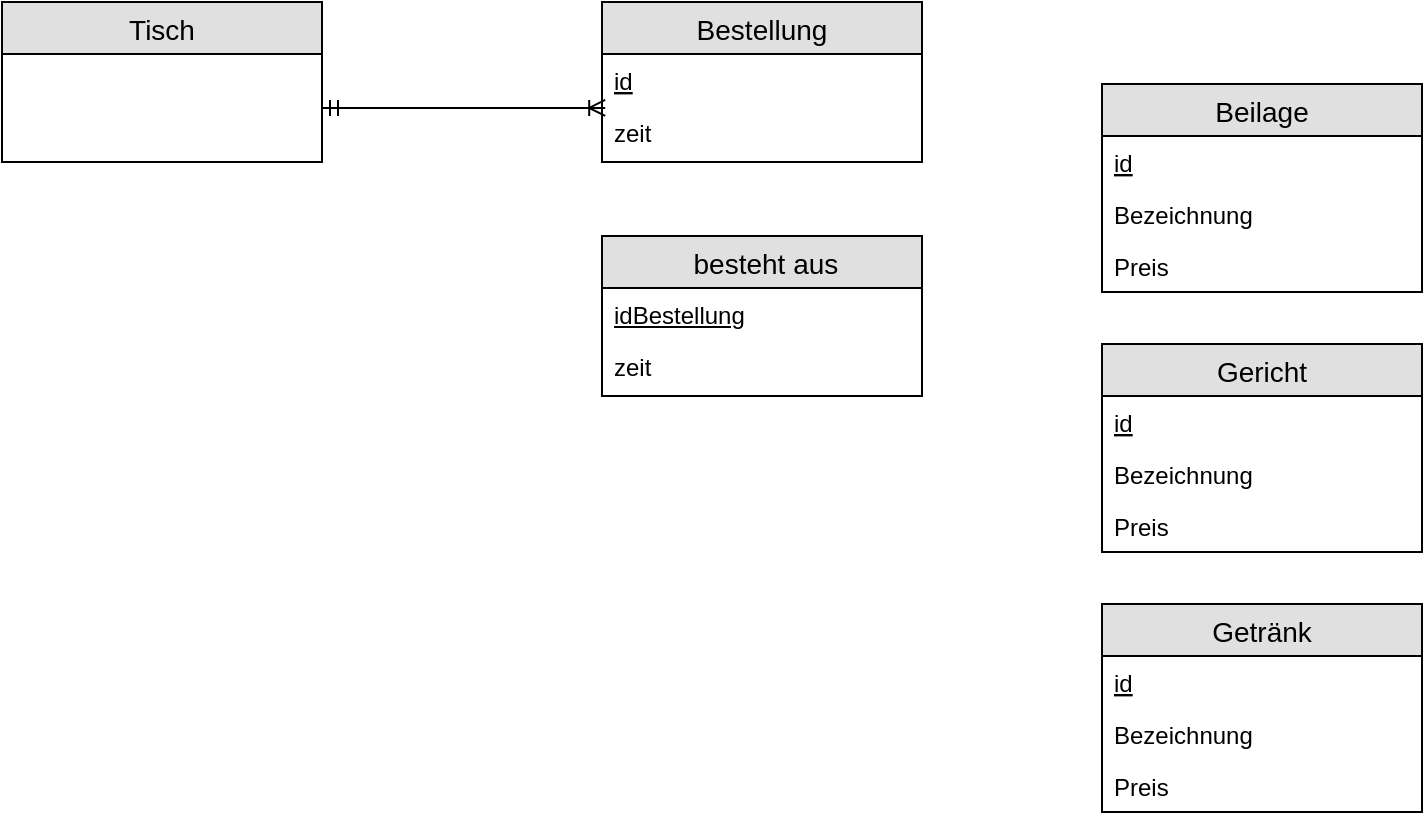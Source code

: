 <mxfile version="12.0.2" type="device" pages="2"><diagram id="PS6vM7-iktomU50tepl5" name="Page-1"><mxGraphModel dx="1024" dy="517" grid="1" gridSize="10" guides="1" tooltips="1" connect="1" arrows="1" fold="1" page="1" pageScale="1" pageWidth="827" pageHeight="1169" math="0" shadow="0"><root><mxCell id="0"/><mxCell id="1" parent="0"/><mxCell id="Dwx4pHGUKtfJbuoql3iR-9" value="Bestellung" style="swimlane;fontStyle=0;childLayout=stackLayout;horizontal=1;startSize=26;fillColor=#e0e0e0;horizontalStack=0;resizeParent=1;resizeParentMax=0;resizeLast=0;collapsible=1;marginBottom=0;swimlaneFillColor=#ffffff;align=center;fontSize=14;" parent="1" vertex="1"><mxGeometry x="350" y="29" width="160" height="80" as="geometry"/></mxCell><mxCell id="Dwx4pHGUKtfJbuoql3iR-10" value="id" style="text;strokeColor=none;fillColor=none;spacingLeft=4;spacingRight=4;overflow=hidden;rotatable=0;points=[[0,0.5],[1,0.5]];portConstraint=eastwest;fontSize=12;fontStyle=4" parent="Dwx4pHGUKtfJbuoql3iR-9" vertex="1"><mxGeometry y="26" width="160" height="26" as="geometry"/></mxCell><mxCell id="Dwx4pHGUKtfJbuoql3iR-11" value="zeit" style="text;strokeColor=none;fillColor=none;spacingLeft=4;spacingRight=4;overflow=hidden;rotatable=0;points=[[0,0.5],[1,0.5]];portConstraint=eastwest;fontSize=12;" parent="Dwx4pHGUKtfJbuoql3iR-9" vertex="1"><mxGeometry y="52" width="160" height="28" as="geometry"/></mxCell><mxCell id="Dwx4pHGUKtfJbuoql3iR-13" value="Gericht" style="swimlane;fontStyle=0;childLayout=stackLayout;horizontal=1;startSize=26;fillColor=#e0e0e0;horizontalStack=0;resizeParent=1;resizeParentMax=0;resizeLast=0;collapsible=1;marginBottom=0;swimlaneFillColor=#ffffff;align=center;fontSize=14;" parent="1" vertex="1"><mxGeometry x="600" y="200" width="160" height="104" as="geometry"/></mxCell><mxCell id="Dwx4pHGUKtfJbuoql3iR-14" value="id" style="text;strokeColor=none;fillColor=none;spacingLeft=4;spacingRight=4;overflow=hidden;rotatable=0;points=[[0,0.5],[1,0.5]];portConstraint=eastwest;fontSize=12;fontStyle=4" parent="Dwx4pHGUKtfJbuoql3iR-13" vertex="1"><mxGeometry y="26" width="160" height="26" as="geometry"/></mxCell><mxCell id="Dwx4pHGUKtfJbuoql3iR-15" value="Bezeichnung" style="text;strokeColor=none;fillColor=none;spacingLeft=4;spacingRight=4;overflow=hidden;rotatable=0;points=[[0,0.5],[1,0.5]];portConstraint=eastwest;fontSize=12;" parent="Dwx4pHGUKtfJbuoql3iR-13" vertex="1"><mxGeometry y="52" width="160" height="26" as="geometry"/></mxCell><mxCell id="Dwx4pHGUKtfJbuoql3iR-16" value="Preis&#10;" style="text;strokeColor=none;fillColor=none;spacingLeft=4;spacingRight=4;overflow=hidden;rotatable=0;points=[[0,0.5],[1,0.5]];portConstraint=eastwest;fontSize=12;" parent="Dwx4pHGUKtfJbuoql3iR-13" vertex="1"><mxGeometry y="78" width="160" height="26" as="geometry"/></mxCell><mxCell id="Dwx4pHGUKtfJbuoql3iR-17" value="Beilage" style="swimlane;fontStyle=0;childLayout=stackLayout;horizontal=1;startSize=26;fillColor=#e0e0e0;horizontalStack=0;resizeParent=1;resizeParentMax=0;resizeLast=0;collapsible=1;marginBottom=0;swimlaneFillColor=#ffffff;align=center;fontSize=14;" parent="1" vertex="1"><mxGeometry x="600" y="70" width="160" height="104" as="geometry"/></mxCell><mxCell id="Dwx4pHGUKtfJbuoql3iR-18" value="id" style="text;strokeColor=none;fillColor=none;spacingLeft=4;spacingRight=4;overflow=hidden;rotatable=0;points=[[0,0.5],[1,0.5]];portConstraint=eastwest;fontSize=12;fontStyle=4" parent="Dwx4pHGUKtfJbuoql3iR-17" vertex="1"><mxGeometry y="26" width="160" height="26" as="geometry"/></mxCell><mxCell id="Dwx4pHGUKtfJbuoql3iR-19" value="Bezeichnung" style="text;strokeColor=none;fillColor=none;spacingLeft=4;spacingRight=4;overflow=hidden;rotatable=0;points=[[0,0.5],[1,0.5]];portConstraint=eastwest;fontSize=12;" parent="Dwx4pHGUKtfJbuoql3iR-17" vertex="1"><mxGeometry y="52" width="160" height="26" as="geometry"/></mxCell><mxCell id="Dwx4pHGUKtfJbuoql3iR-20" value="Preis&#10;" style="text;strokeColor=none;fillColor=none;spacingLeft=4;spacingRight=4;overflow=hidden;rotatable=0;points=[[0,0.5],[1,0.5]];portConstraint=eastwest;fontSize=12;" parent="Dwx4pHGUKtfJbuoql3iR-17" vertex="1"><mxGeometry y="78" width="160" height="26" as="geometry"/></mxCell><mxCell id="Dwx4pHGUKtfJbuoql3iR-25" value="Getränk" style="swimlane;fontStyle=0;childLayout=stackLayout;horizontal=1;startSize=26;fillColor=#e0e0e0;horizontalStack=0;resizeParent=1;resizeParentMax=0;resizeLast=0;collapsible=1;marginBottom=0;swimlaneFillColor=#ffffff;align=center;fontSize=14;" parent="1" vertex="1"><mxGeometry x="600" y="330" width="160" height="104" as="geometry"/></mxCell><mxCell id="Dwx4pHGUKtfJbuoql3iR-26" value="id" style="text;strokeColor=none;fillColor=none;spacingLeft=4;spacingRight=4;overflow=hidden;rotatable=0;points=[[0,0.5],[1,0.5]];portConstraint=eastwest;fontSize=12;fontStyle=4" parent="Dwx4pHGUKtfJbuoql3iR-25" vertex="1"><mxGeometry y="26" width="160" height="26" as="geometry"/></mxCell><mxCell id="Dwx4pHGUKtfJbuoql3iR-27" value="Bezeichnung" style="text;strokeColor=none;fillColor=none;spacingLeft=4;spacingRight=4;overflow=hidden;rotatable=0;points=[[0,0.5],[1,0.5]];portConstraint=eastwest;fontSize=12;" parent="Dwx4pHGUKtfJbuoql3iR-25" vertex="1"><mxGeometry y="52" width="160" height="26" as="geometry"/></mxCell><mxCell id="Dwx4pHGUKtfJbuoql3iR-28" value="Preis&#10;" style="text;strokeColor=none;fillColor=none;spacingLeft=4;spacingRight=4;overflow=hidden;rotatable=0;points=[[0,0.5],[1,0.5]];portConstraint=eastwest;fontSize=12;" parent="Dwx4pHGUKtfJbuoql3iR-25" vertex="1"><mxGeometry y="78" width="160" height="26" as="geometry"/></mxCell><mxCell id="Dwx4pHGUKtfJbuoql3iR-33" value="Tisch" style="swimlane;fontStyle=0;childLayout=stackLayout;horizontal=1;startSize=26;fillColor=#e0e0e0;horizontalStack=0;resizeParent=1;resizeParentMax=0;resizeLast=0;collapsible=1;marginBottom=0;swimlaneFillColor=#ffffff;align=center;fontSize=14;" parent="1" vertex="1"><mxGeometry x="50" y="29" width="160" height="80" as="geometry"/></mxCell><mxCell id="N10t1St2nIDSMly5lLMp-1" value="" style="edgeStyle=entityRelationEdgeStyle;fontSize=12;html=1;endArrow=ERoneToMany;startArrow=ERmandOne;exitX=1;exitY=0.5;exitDx=0;exitDy=0;entryX=0.01;entryY=1.038;entryDx=0;entryDy=0;entryPerimeter=0;" edge="1" parent="1" target="Dwx4pHGUKtfJbuoql3iR-10"><mxGeometry width="100" height="100" relative="1" as="geometry"><mxPoint x="210" y="82" as="sourcePoint"/><mxPoint x="260" y="72" as="targetPoint"/></mxGeometry></mxCell><mxCell id="N10t1St2nIDSMly5lLMp-2" value=" besteht aus" style="swimlane;fontStyle=0;childLayout=stackLayout;horizontal=1;startSize=26;fillColor=#e0e0e0;horizontalStack=0;resizeParent=1;resizeParentMax=0;resizeLast=0;collapsible=1;marginBottom=0;swimlaneFillColor=#ffffff;align=center;fontSize=14;" vertex="1" parent="1"><mxGeometry x="350" y="146" width="160" height="80" as="geometry"/></mxCell><mxCell id="N10t1St2nIDSMly5lLMp-3" value="idBestellung" style="text;strokeColor=none;fillColor=none;spacingLeft=4;spacingRight=4;overflow=hidden;rotatable=0;points=[[0,0.5],[1,0.5]];portConstraint=eastwest;fontSize=12;fontStyle=4;html=1;dashed=1;" vertex="1" parent="N10t1St2nIDSMly5lLMp-2"><mxGeometry y="26" width="160" height="26" as="geometry"/></mxCell><mxCell id="N10t1St2nIDSMly5lLMp-4" value="zeit" style="text;strokeColor=none;fillColor=none;spacingLeft=4;spacingRight=4;overflow=hidden;rotatable=0;points=[[0,0.5],[1,0.5]];portConstraint=eastwest;fontSize=12;" vertex="1" parent="N10t1St2nIDSMly5lLMp-2"><mxGeometry y="52" width="160" height="28" as="geometry"/></mxCell></root></mxGraphModel></diagram><diagram id="H03LdqHCmpa2tn_OoD-Y" name="Page-2"><mxGraphModel dx="853" dy="431" grid="1" gridSize="10" guides="1" tooltips="1" connect="1" arrows="1" fold="1" page="1" pageScale="1" pageWidth="827" pageHeight="1169" math="0" shadow="0"><root><mxCell id="dWOvJcLaM6oCu_W5lHsd-0"/><mxCell id="dWOvJcLaM6oCu_W5lHsd-1" parent="dWOvJcLaM6oCu_W5lHsd-0"/><mxCell id="dWOvJcLaM6oCu_W5lHsd-2" value="Tisch" style="swimlane;fontStyle=1;align=center;verticalAlign=top;childLayout=stackLayout;horizontal=1;startSize=26;horizontalStack=0;resizeParent=1;resizeParentMax=0;resizeLast=0;collapsible=1;marginBottom=0;dashed=1;html=1;" vertex="1" parent="dWOvJcLaM6oCu_W5lHsd-1"><mxGeometry x="20" y="20" width="160" height="86" as="geometry"/></mxCell><mxCell id="dWOvJcLaM6oCu_W5lHsd-3" value="- tischNr: int" style="text;strokeColor=none;fillColor=none;align=left;verticalAlign=top;spacingLeft=4;spacingRight=4;overflow=hidden;rotatable=0;points=[[0,0.5],[1,0.5]];portConstraint=eastwest;" vertex="1" parent="dWOvJcLaM6oCu_W5lHsd-2"><mxGeometry y="26" width="160" height="26" as="geometry"/></mxCell><mxCell id="dWOvJcLaM6oCu_W5lHsd-4" value="" style="line;strokeWidth=1;fillColor=none;align=left;verticalAlign=middle;spacingTop=-1;spacingLeft=3;spacingRight=3;rotatable=0;labelPosition=right;points=[];portConstraint=eastwest;" vertex="1" parent="dWOvJcLaM6oCu_W5lHsd-2"><mxGeometry y="52" width="160" height="8" as="geometry"/></mxCell><mxCell id="dWOvJcLaM6oCu_W5lHsd-5" value="+ getTischId(): int" style="text;strokeColor=none;fillColor=none;align=left;verticalAlign=top;spacingLeft=4;spacingRight=4;overflow=hidden;rotatable=0;points=[[0,0.5],[1,0.5]];portConstraint=eastwest;" vertex="1" parent="dWOvJcLaM6oCu_W5lHsd-2"><mxGeometry y="60" width="160" height="26" as="geometry"/></mxCell><mxCell id="dWOvJcLaM6oCu_W5lHsd-6" value="Bestellung" style="swimlane;fontStyle=1;align=center;verticalAlign=top;childLayout=stackLayout;horizontal=1;startSize=26;horizontalStack=0;resizeParent=1;resizeParentMax=0;resizeLast=0;collapsible=1;marginBottom=0;dashed=1;html=1;" vertex="1" parent="dWOvJcLaM6oCu_W5lHsd-1"><mxGeometry x="350" y="20" width="190" height="268" as="geometry"/></mxCell><mxCell id="dWOvJcLaM6oCu_W5lHsd-7" value="- bestellNr: int" style="text;strokeColor=none;fillColor=none;align=left;verticalAlign=top;spacingLeft=4;spacingRight=4;overflow=hidden;rotatable=0;points=[[0,0.5],[1,0.5]];portConstraint=eastwest;" vertex="1" parent="dWOvJcLaM6oCu_W5lHsd-6"><mxGeometry y="26" width="190" height="26" as="geometry"/></mxCell><mxCell id="dWOvJcLaM6oCu_W5lHsd-10" value="- zeitstempel: date" style="text;strokeColor=none;fillColor=none;align=left;verticalAlign=top;spacingLeft=4;spacingRight=4;overflow=hidden;rotatable=0;points=[[0,0.5],[1,0.5]];portConstraint=eastwest;" vertex="1" parent="dWOvJcLaM6oCu_W5lHsd-6"><mxGeometry y="52" width="190" height="26" as="geometry"/></mxCell><mxCell id="dWOvJcLaM6oCu_W5lHsd-11" value="- tisch: Tisch" style="text;strokeColor=none;fillColor=none;align=left;verticalAlign=top;spacingLeft=4;spacingRight=4;overflow=hidden;rotatable=0;points=[[0,0.5],[1,0.5]];portConstraint=eastwest;" vertex="1" parent="dWOvJcLaM6oCu_W5lHsd-6"><mxGeometry y="78" width="190" height="26" as="geometry"/></mxCell><mxCell id="dWOvJcLaM6oCu_W5lHsd-28" value="- produkte: List&lt;Produkt&gt;" style="text;strokeColor=none;fillColor=none;align=left;verticalAlign=top;spacingLeft=4;spacingRight=4;overflow=hidden;rotatable=0;points=[[0,0.5],[1,0.5]];portConstraint=eastwest;" vertex="1" parent="dWOvJcLaM6oCu_W5lHsd-6"><mxGeometry y="104" width="190" height="26" as="geometry"/></mxCell><mxCell id="dWOvJcLaM6oCu_W5lHsd-30" value="- gesamtpreis: double" style="text;strokeColor=none;fillColor=none;align=left;verticalAlign=top;spacingLeft=4;spacingRight=4;overflow=hidden;rotatable=0;points=[[0,0.5],[1,0.5]];portConstraint=eastwest;" vertex="1" parent="dWOvJcLaM6oCu_W5lHsd-6"><mxGeometry y="130" width="190" height="26" as="geometry"/></mxCell><mxCell id="dWOvJcLaM6oCu_W5lHsd-8" value="" style="line;strokeWidth=1;fillColor=none;align=left;verticalAlign=middle;spacingTop=-1;spacingLeft=3;spacingRight=3;rotatable=0;labelPosition=right;points=[];portConstraint=eastwest;" vertex="1" parent="dWOvJcLaM6oCu_W5lHsd-6"><mxGeometry y="156" width="190" height="8" as="geometry"/></mxCell><mxCell id="dWOvJcLaM6oCu_W5lHsd-9" value="+ getBestellNr(): int" style="text;strokeColor=none;fillColor=none;align=left;verticalAlign=top;spacingLeft=4;spacingRight=4;overflow=hidden;rotatable=0;points=[[0,0.5],[1,0.5]];portConstraint=eastwest;" vertex="1" parent="dWOvJcLaM6oCu_W5lHsd-6"><mxGeometry y="164" width="190" height="26" as="geometry"/></mxCell><mxCell id="dWOvJcLaM6oCu_W5lHsd-29" value="+ getProdukte(): List&lt;Produkt&gt;" style="text;strokeColor=none;fillColor=none;align=left;verticalAlign=top;spacingLeft=4;spacingRight=4;overflow=hidden;rotatable=0;points=[[0,0.5],[1,0.5]];portConstraint=eastwest;" vertex="1" parent="dWOvJcLaM6oCu_W5lHsd-6"><mxGeometry y="190" width="190" height="26" as="geometry"/></mxCell><mxCell id="dWOvJcLaM6oCu_W5lHsd-31" value="+ getProduktById(int id): Produkt&#10;" style="text;strokeColor=none;fillColor=none;align=left;verticalAlign=top;spacingLeft=4;spacingRight=4;overflow=hidden;rotatable=0;points=[[0,0.5],[1,0.5]];portConstraint=eastwest;" vertex="1" parent="dWOvJcLaM6oCu_W5lHsd-6"><mxGeometry y="216" width="190" height="26" as="geometry"/></mxCell><mxCell id="dWOvJcLaM6oCu_W5lHsd-33" value="+ getGesamtPreis(): double" style="text;strokeColor=none;fillColor=none;align=left;verticalAlign=top;spacingLeft=4;spacingRight=4;overflow=hidden;rotatable=0;points=[[0,0.5],[1,0.5]];portConstraint=eastwest;" vertex="1" parent="dWOvJcLaM6oCu_W5lHsd-6"><mxGeometry y="242" width="190" height="26" as="geometry"/></mxCell><mxCell id="dWOvJcLaM6oCu_W5lHsd-17" value="" style="endArrow=classic;html=1;" edge="1" parent="dWOvJcLaM6oCu_W5lHsd-1"><mxGeometry width="50" height="50" relative="1" as="geometry"><mxPoint x="180" y="62.5" as="sourcePoint"/><mxPoint x="350" y="63" as="targetPoint"/></mxGeometry></mxCell><mxCell id="dWOvJcLaM6oCu_W5lHsd-19" value="1" style="text;html=1;strokeColor=none;fillColor=none;align=center;verticalAlign=middle;whiteSpace=wrap;rounded=0;dashed=1;" vertex="1" parent="dWOvJcLaM6oCu_W5lHsd-1"><mxGeometry x="180" y="39" width="40" height="20" as="geometry"/></mxCell><mxCell id="dWOvJcLaM6oCu_W5lHsd-20" value="0...n" style="text;html=1;strokeColor=none;fillColor=none;align=center;verticalAlign=middle;whiteSpace=wrap;rounded=0;dashed=1;" vertex="1" parent="dWOvJcLaM6oCu_W5lHsd-1"><mxGeometry x="300" y="39" width="40" height="20" as="geometry"/></mxCell><mxCell id="dWOvJcLaM6oCu_W5lHsd-21" value="" style="endArrow=none;dashed=1;html=1;" edge="1" parent="dWOvJcLaM6oCu_W5lHsd-1"><mxGeometry width="50" height="50" relative="1" as="geometry"><mxPoint x="259.5" y="63" as="sourcePoint"/><mxPoint x="260" y="10" as="targetPoint"/><Array as="points"><mxPoint x="259.5" y="43"/></Array></mxGeometry></mxCell><mxCell id="dWOvJcLaM6oCu_W5lHsd-22" value="hat" style="text;html=1;strokeColor=none;fillColor=none;align=center;verticalAlign=middle;whiteSpace=wrap;rounded=0;dashed=1;" vertex="1" parent="dWOvJcLaM6oCu_W5lHsd-1"><mxGeometry x="220" y="43" width="40" height="20" as="geometry"/></mxCell><mxCell id="dWOvJcLaM6oCu_W5lHsd-24" value="Produkt&amp;lt;&amp;lt;&lt;i&gt;interface&amp;gt;&amp;gt;&lt;/i&gt;" style="swimlane;fontStyle=1;align=center;verticalAlign=top;childLayout=stackLayout;horizontal=1;startSize=26;horizontalStack=0;resizeParent=1;resizeParentMax=0;resizeLast=0;collapsible=1;marginBottom=0;dashed=1;html=1;" vertex="1" parent="dWOvJcLaM6oCu_W5lHsd-1"><mxGeometry x="350" y="362" width="190" height="164" as="geometry"/></mxCell><mxCell id="dWOvJcLaM6oCu_W5lHsd-25" value="- idProdukt: int" style="text;strokeColor=none;fillColor=none;align=left;verticalAlign=top;spacingLeft=4;spacingRight=4;overflow=hidden;rotatable=0;points=[[0,0.5],[1,0.5]];portConstraint=eastwest;" vertex="1" parent="dWOvJcLaM6oCu_W5lHsd-24"><mxGeometry y="26" width="190" height="26" as="geometry"/></mxCell><mxCell id="dWOvJcLaM6oCu_W5lHsd-34" value="- bezeichnung: String" style="text;strokeColor=none;fillColor=none;align=left;verticalAlign=top;spacingLeft=4;spacingRight=4;overflow=hidden;rotatable=0;points=[[0,0.5],[1,0.5]];portConstraint=eastwest;" vertex="1" parent="dWOvJcLaM6oCu_W5lHsd-24"><mxGeometry y="52" width="190" height="26" as="geometry"/></mxCell><mxCell id="dWOvJcLaM6oCu_W5lHsd-35" value="- preis: double" style="text;strokeColor=none;fillColor=none;align=left;verticalAlign=top;spacingLeft=4;spacingRight=4;overflow=hidden;rotatable=0;points=[[0,0.5],[1,0.5]];portConstraint=eastwest;" vertex="1" parent="dWOvJcLaM6oCu_W5lHsd-24"><mxGeometry y="78" width="190" height="26" as="geometry"/></mxCell><mxCell id="dWOvJcLaM6oCu_W5lHsd-26" value="" style="line;strokeWidth=1;fillColor=none;align=left;verticalAlign=middle;spacingTop=-1;spacingLeft=3;spacingRight=3;rotatable=0;labelPosition=right;points=[];portConstraint=eastwest;" vertex="1" parent="dWOvJcLaM6oCu_W5lHsd-24"><mxGeometry y="104" width="190" height="8" as="geometry"/></mxCell><mxCell id="dWOvJcLaM6oCu_W5lHsd-27" value="+ getBezeichnung(): String" style="text;strokeColor=none;fillColor=none;align=left;verticalAlign=top;spacingLeft=4;spacingRight=4;overflow=hidden;rotatable=0;points=[[0,0.5],[1,0.5]];portConstraint=eastwest;" vertex="1" parent="dWOvJcLaM6oCu_W5lHsd-24"><mxGeometry y="112" width="190" height="26" as="geometry"/></mxCell><mxCell id="dWOvJcLaM6oCu_W5lHsd-36" value="+ getPreis(): String" style="text;strokeColor=none;fillColor=none;align=left;verticalAlign=top;spacingLeft=4;spacingRight=4;overflow=hidden;rotatable=0;points=[[0,0.5],[1,0.5]];portConstraint=eastwest;" vertex="1" parent="dWOvJcLaM6oCu_W5lHsd-24"><mxGeometry y="138" width="190" height="26" as="geometry"/></mxCell><mxCell id="dWOvJcLaM6oCu_W5lHsd-38" value="0...n" style="text;html=1;strokeColor=none;fillColor=none;align=center;verticalAlign=middle;whiteSpace=wrap;rounded=0;dashed=1;" vertex="1" parent="dWOvJcLaM6oCu_W5lHsd-1"><mxGeometry x="450" y="290" width="40" height="20" as="geometry"/></mxCell><mxCell id="dWOvJcLaM6oCu_W5lHsd-39" value="1...n" style="text;html=1;strokeColor=none;fillColor=none;align=center;verticalAlign=middle;whiteSpace=wrap;rounded=0;dashed=1;" vertex="1" parent="dWOvJcLaM6oCu_W5lHsd-1"><mxGeometry x="450" y="340" width="40" height="20" as="geometry"/></mxCell><mxCell id="dWOvJcLaM6oCu_W5lHsd-55" value="" style="line;strokeWidth=1;fillColor=none;align=left;verticalAlign=middle;spacingTop=-1;spacingLeft=3;spacingRight=3;rotatable=0;labelPosition=right;points=[];portConstraint=eastwest;" vertex="1" parent="dWOvJcLaM6oCu_W5lHsd-1"><mxGeometry x="424" y="522" width="40" height="8" as="geometry"/></mxCell><mxCell id="dWOvJcLaM6oCu_W5lHsd-63" value="" style="endArrow=none;html=1;" edge="1" parent="dWOvJcLaM6oCu_W5lHsd-1"><mxGeometry width="50" height="50" relative="1" as="geometry"><mxPoint x="200" y="580" as="sourcePoint"/><mxPoint x="444" y="580" as="targetPoint"/></mxGeometry></mxCell><mxCell id="dWOvJcLaM6oCu_W5lHsd-64" value="" style="endArrow=none;html=1;" edge="1" parent="dWOvJcLaM6oCu_W5lHsd-1"><mxGeometry width="50" height="50" relative="1" as="geometry"><mxPoint x="444" y="580" as="sourcePoint"/><mxPoint x="688" y="580" as="targetPoint"/></mxGeometry></mxCell><mxCell id="dWOvJcLaM6oCu_W5lHsd-65" value="" style="endArrow=none;html=1;exitX=0.434;exitY=-0.002;exitDx=0;exitDy=0;exitPerimeter=0;" edge="1" parent="dWOvJcLaM6oCu_W5lHsd-1"><mxGeometry width="50" height="50" relative="1" as="geometry"><mxPoint x="199.44" y="596.828" as="sourcePoint"/><mxPoint x="199.5" y="579" as="targetPoint"/></mxGeometry></mxCell><mxCell id="dWOvJcLaM6oCu_W5lHsd-67" value="" style="endArrow=none;html=1;exitX=0.434;exitY=-0.002;exitDx=0;exitDy=0;exitPerimeter=0;" edge="1" parent="dWOvJcLaM6oCu_W5lHsd-1"><mxGeometry width="50" height="50" relative="1" as="geometry"><mxPoint x="689.702" y="596.828" as="sourcePoint"/><mxPoint x="689.762" y="579" as="targetPoint"/></mxGeometry></mxCell><mxCell id="dWOvJcLaM6oCu_W5lHsd-73" value="Gericht" style="swimlane;fontStyle=1;align=center;verticalAlign=top;childLayout=stackLayout;horizontal=1;startSize=26;horizontalStack=0;resizeParent=1;resizeParentMax=0;resizeLast=0;collapsible=1;marginBottom=0;dashed=1;html=1;" vertex="1" parent="dWOvJcLaM6oCu_W5lHsd-1"><mxGeometry x="105" y="597" width="190" height="164" as="geometry"/></mxCell><mxCell id="dWOvJcLaM6oCu_W5lHsd-74" value="- idGericht: int" style="text;strokeColor=none;fillColor=none;align=left;verticalAlign=top;spacingLeft=4;spacingRight=4;overflow=hidden;rotatable=0;points=[[0,0.5],[1,0.5]];portConstraint=eastwest;" vertex="1" parent="dWOvJcLaM6oCu_W5lHsd-73"><mxGeometry y="26" width="190" height="26" as="geometry"/></mxCell><mxCell id="dWOvJcLaM6oCu_W5lHsd-75" value="- bezeichnung: String" style="text;strokeColor=none;fillColor=none;align=left;verticalAlign=top;spacingLeft=4;spacingRight=4;overflow=hidden;rotatable=0;points=[[0,0.5],[1,0.5]];portConstraint=eastwest;" vertex="1" parent="dWOvJcLaM6oCu_W5lHsd-73"><mxGeometry y="52" width="190" height="26" as="geometry"/></mxCell><mxCell id="dWOvJcLaM6oCu_W5lHsd-76" value="- preis: double" style="text;strokeColor=none;fillColor=none;align=left;verticalAlign=top;spacingLeft=4;spacingRight=4;overflow=hidden;rotatable=0;points=[[0,0.5],[1,0.5]];portConstraint=eastwest;" vertex="1" parent="dWOvJcLaM6oCu_W5lHsd-73"><mxGeometry y="78" width="190" height="26" as="geometry"/></mxCell><mxCell id="dWOvJcLaM6oCu_W5lHsd-77" value="" style="line;strokeWidth=1;fillColor=none;align=left;verticalAlign=middle;spacingTop=-1;spacingLeft=3;spacingRight=3;rotatable=0;labelPosition=right;points=[];portConstraint=eastwest;" vertex="1" parent="dWOvJcLaM6oCu_W5lHsd-73"><mxGeometry y="104" width="190" height="8" as="geometry"/></mxCell><mxCell id="dWOvJcLaM6oCu_W5lHsd-78" value="+ getBezeichnung(): String" style="text;strokeColor=none;fillColor=none;align=left;verticalAlign=top;spacingLeft=4;spacingRight=4;overflow=hidden;rotatable=0;points=[[0,0.5],[1,0.5]];portConstraint=eastwest;" vertex="1" parent="dWOvJcLaM6oCu_W5lHsd-73"><mxGeometry y="112" width="190" height="26" as="geometry"/></mxCell><mxCell id="dWOvJcLaM6oCu_W5lHsd-79" value="+ getPreis(): String" style="text;strokeColor=none;fillColor=none;align=left;verticalAlign=top;spacingLeft=4;spacingRight=4;overflow=hidden;rotatable=0;points=[[0,0.5],[1,0.5]];portConstraint=eastwest;" vertex="1" parent="dWOvJcLaM6oCu_W5lHsd-73"><mxGeometry y="138" width="190" height="26" as="geometry"/></mxCell><mxCell id="dWOvJcLaM6oCu_W5lHsd-80" value="Beilage" style="swimlane;fontStyle=1;align=center;verticalAlign=top;childLayout=stackLayout;horizontal=1;startSize=26;horizontalStack=0;resizeParent=1;resizeParentMax=0;resizeLast=0;collapsible=1;marginBottom=0;dashed=1;html=1;" vertex="1" parent="dWOvJcLaM6oCu_W5lHsd-1"><mxGeometry x="349" y="597" width="190" height="164" as="geometry"/></mxCell><mxCell id="dWOvJcLaM6oCu_W5lHsd-81" value="- idBeilage: int" style="text;strokeColor=none;fillColor=none;align=left;verticalAlign=top;spacingLeft=4;spacingRight=4;overflow=hidden;rotatable=0;points=[[0,0.5],[1,0.5]];portConstraint=eastwest;" vertex="1" parent="dWOvJcLaM6oCu_W5lHsd-80"><mxGeometry y="26" width="190" height="26" as="geometry"/></mxCell><mxCell id="dWOvJcLaM6oCu_W5lHsd-82" value="- bezeichnung: String" style="text;strokeColor=none;fillColor=none;align=left;verticalAlign=top;spacingLeft=4;spacingRight=4;overflow=hidden;rotatable=0;points=[[0,0.5],[1,0.5]];portConstraint=eastwest;" vertex="1" parent="dWOvJcLaM6oCu_W5lHsd-80"><mxGeometry y="52" width="190" height="26" as="geometry"/></mxCell><mxCell id="dWOvJcLaM6oCu_W5lHsd-83" value="- preis: double" style="text;strokeColor=none;fillColor=none;align=left;verticalAlign=top;spacingLeft=4;spacingRight=4;overflow=hidden;rotatable=0;points=[[0,0.5],[1,0.5]];portConstraint=eastwest;" vertex="1" parent="dWOvJcLaM6oCu_W5lHsd-80"><mxGeometry y="78" width="190" height="26" as="geometry"/></mxCell><mxCell id="dWOvJcLaM6oCu_W5lHsd-84" value="" style="line;strokeWidth=1;fillColor=none;align=left;verticalAlign=middle;spacingTop=-1;spacingLeft=3;spacingRight=3;rotatable=0;labelPosition=right;points=[];portConstraint=eastwest;" vertex="1" parent="dWOvJcLaM6oCu_W5lHsd-80"><mxGeometry y="104" width="190" height="8" as="geometry"/></mxCell><mxCell id="dWOvJcLaM6oCu_W5lHsd-85" value="+ getBezeichnung(): String" style="text;strokeColor=none;fillColor=none;align=left;verticalAlign=top;spacingLeft=4;spacingRight=4;overflow=hidden;rotatable=0;points=[[0,0.5],[1,0.5]];portConstraint=eastwest;" vertex="1" parent="dWOvJcLaM6oCu_W5lHsd-80"><mxGeometry y="112" width="190" height="26" as="geometry"/></mxCell><mxCell id="dWOvJcLaM6oCu_W5lHsd-86" value="+ getPreis(): String" style="text;strokeColor=none;fillColor=none;align=left;verticalAlign=top;spacingLeft=4;spacingRight=4;overflow=hidden;rotatable=0;points=[[0,0.5],[1,0.5]];portConstraint=eastwest;" vertex="1" parent="dWOvJcLaM6oCu_W5lHsd-80"><mxGeometry y="138" width="190" height="26" as="geometry"/></mxCell><mxCell id="dWOvJcLaM6oCu_W5lHsd-87" value="Getränk" style="swimlane;fontStyle=1;align=center;verticalAlign=top;childLayout=stackLayout;horizontal=1;startSize=26;horizontalStack=0;resizeParent=1;resizeParentMax=0;resizeLast=0;collapsible=1;marginBottom=0;dashed=1;html=1;" vertex="1" parent="dWOvJcLaM6oCu_W5lHsd-1"><mxGeometry x="600" y="597" width="190" height="164" as="geometry"/></mxCell><mxCell id="dWOvJcLaM6oCu_W5lHsd-88" value="- idGetränk: int" style="text;strokeColor=none;fillColor=none;align=left;verticalAlign=top;spacingLeft=4;spacingRight=4;overflow=hidden;rotatable=0;points=[[0,0.5],[1,0.5]];portConstraint=eastwest;" vertex="1" parent="dWOvJcLaM6oCu_W5lHsd-87"><mxGeometry y="26" width="190" height="26" as="geometry"/></mxCell><mxCell id="dWOvJcLaM6oCu_W5lHsd-89" value="- bezeichnung: String" style="text;strokeColor=none;fillColor=none;align=left;verticalAlign=top;spacingLeft=4;spacingRight=4;overflow=hidden;rotatable=0;points=[[0,0.5],[1,0.5]];portConstraint=eastwest;" vertex="1" parent="dWOvJcLaM6oCu_W5lHsd-87"><mxGeometry y="52" width="190" height="26" as="geometry"/></mxCell><mxCell id="dWOvJcLaM6oCu_W5lHsd-90" value="- preis: double" style="text;strokeColor=none;fillColor=none;align=left;verticalAlign=top;spacingLeft=4;spacingRight=4;overflow=hidden;rotatable=0;points=[[0,0.5],[1,0.5]];portConstraint=eastwest;" vertex="1" parent="dWOvJcLaM6oCu_W5lHsd-87"><mxGeometry y="78" width="190" height="26" as="geometry"/></mxCell><mxCell id="dWOvJcLaM6oCu_W5lHsd-91" value="" style="line;strokeWidth=1;fillColor=none;align=left;verticalAlign=middle;spacingTop=-1;spacingLeft=3;spacingRight=3;rotatable=0;labelPosition=right;points=[];portConstraint=eastwest;" vertex="1" parent="dWOvJcLaM6oCu_W5lHsd-87"><mxGeometry y="104" width="190" height="8" as="geometry"/></mxCell><mxCell id="dWOvJcLaM6oCu_W5lHsd-92" value="+ getBezeichnung(): String" style="text;strokeColor=none;fillColor=none;align=left;verticalAlign=top;spacingLeft=4;spacingRight=4;overflow=hidden;rotatable=0;points=[[0,0.5],[1,0.5]];portConstraint=eastwest;" vertex="1" parent="dWOvJcLaM6oCu_W5lHsd-87"><mxGeometry y="112" width="190" height="26" as="geometry"/></mxCell><mxCell id="dWOvJcLaM6oCu_W5lHsd-93" value="+ getPreis(): String" style="text;strokeColor=none;fillColor=none;align=left;verticalAlign=top;spacingLeft=4;spacingRight=4;overflow=hidden;rotatable=0;points=[[0,0.5],[1,0.5]];portConstraint=eastwest;" vertex="1" parent="dWOvJcLaM6oCu_W5lHsd-87"><mxGeometry y="138" width="190" height="26" as="geometry"/></mxCell><mxCell id="dWOvJcLaM6oCu_W5lHsd-94" value="" style="endArrow=block;dashed=1;endFill=0;endSize=12;html=1;" edge="1" parent="dWOvJcLaM6oCu_W5lHsd-1"><mxGeometry width="160" relative="1" as="geometry"><mxPoint x="444" y="580" as="sourcePoint"/><mxPoint x="444" y="530" as="targetPoint"/></mxGeometry></mxCell><mxCell id="dWOvJcLaM6oCu_W5lHsd-95" value="" style="endArrow=classic;html=1;" edge="1" parent="dWOvJcLaM6oCu_W5lHsd-1"><mxGeometry width="50" height="50" relative="1" as="geometry"><mxPoint x="440" y="286.5" as="sourcePoint"/><mxPoint x="440" y="360" as="targetPoint"/></mxGeometry></mxCell></root></mxGraphModel></diagram></mxfile>